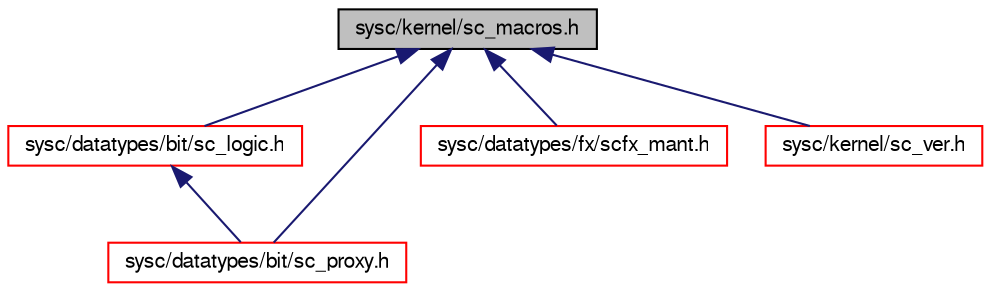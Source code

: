 digraph G
{
  edge [fontname="FreeSans",fontsize="10",labelfontname="FreeSans",labelfontsize="10"];
  node [fontname="FreeSans",fontsize="10",shape=record];
  Node1 [label="sysc/kernel/sc_macros.h",height=0.2,width=0.4,color="black", fillcolor="grey75", style="filled" fontcolor="black"];
  Node1 -> Node2 [dir=back,color="midnightblue",fontsize="10",style="solid",fontname="FreeSans"];
  Node2 [label="sysc/datatypes/bit/sc_logic.h",height=0.2,width=0.4,color="red", fillcolor="white", style="filled",URL="$a00301.html"];
  Node2 -> Node3 [dir=back,color="midnightblue",fontsize="10",style="solid",fontname="FreeSans"];
  Node3 [label="sysc/datatypes/bit/sc_proxy.h",height=0.2,width=0.4,color="red", fillcolor="white", style="filled",URL="$a00304.html"];
  Node1 -> Node3 [dir=back,color="midnightblue",fontsize="10",style="solid",fontname="FreeSans"];
  Node1 -> Node4 [dir=back,color="midnightblue",fontsize="10",style="solid",fontname="FreeSans"];
  Node4 [label="sysc/datatypes/fx/scfx_mant.h",height=0.2,width=0.4,color="red", fillcolor="white", style="filled",URL="$a00320.html"];
  Node1 -> Node5 [dir=back,color="midnightblue",fontsize="10",style="solid",fontname="FreeSans"];
  Node5 [label="sysc/kernel/sc_ver.h",height=0.2,width=0.4,color="red", fillcolor="white", style="filled",URL="$a00379.html"];
}
